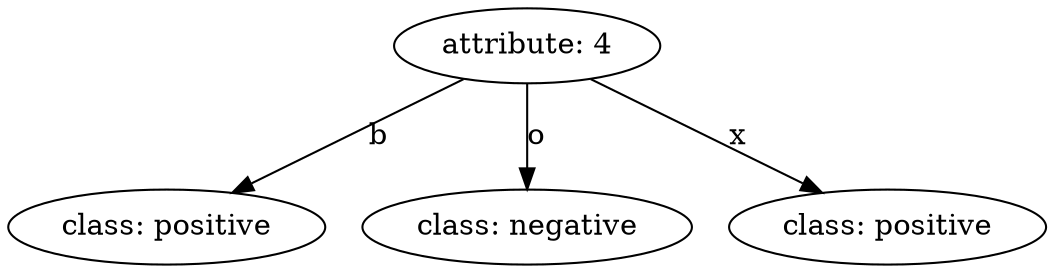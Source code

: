 digraph {
	1 [label="attribute: 4"]
	1 -> 2 [label=b]
	2 [label="class: positive"]
	1 -> 3 [label=o]
	3 [label="class: negative"]
	1 -> 4 [label=x]
	4 [label="class: positive"]
}
